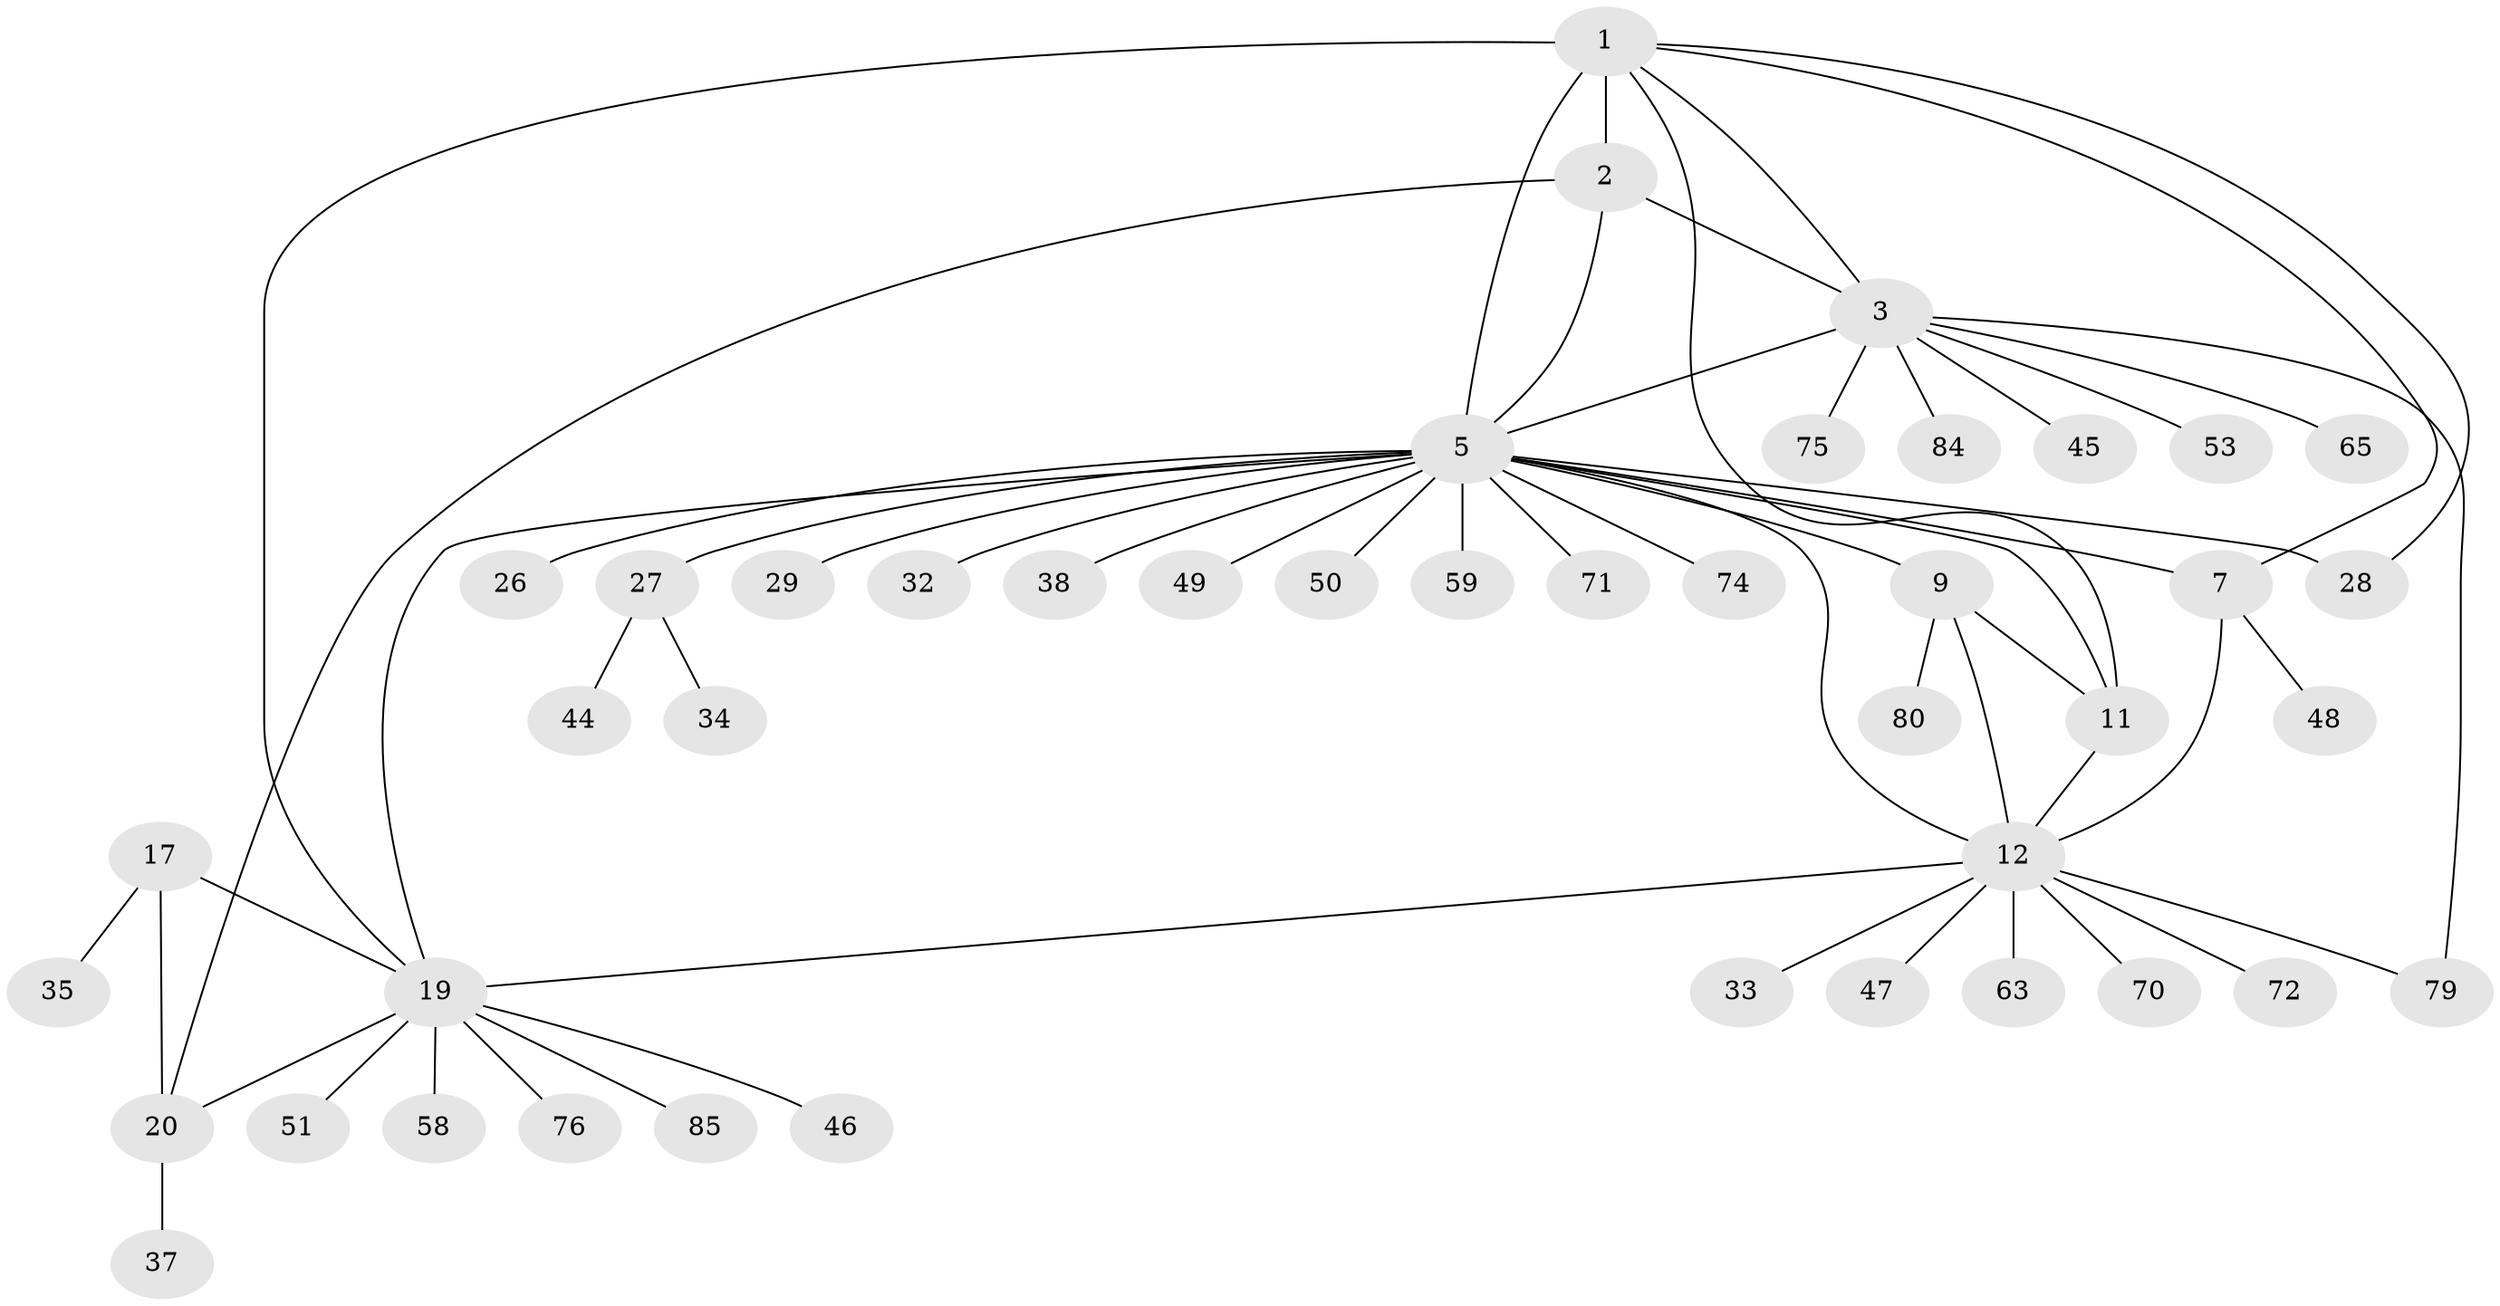 // original degree distribution, {6: 0.045454545454545456, 8: 0.03409090909090909, 10: 0.022727272727272728, 7: 0.022727272727272728, 5: 0.03409090909090909, 4: 0.022727272727272728, 13: 0.011363636363636364, 9: 0.011363636363636364, 3: 0.056818181818181816, 11: 0.011363636363636364, 1: 0.5795454545454546, 2: 0.14772727272727273}
// Generated by graph-tools (version 1.1) at 2025/16/03/09/25 04:16:01]
// undirected, 44 vertices, 58 edges
graph export_dot {
graph [start="1"]
  node [color=gray90,style=filled];
  1 [super="+24+8+4"];
  2 [super="+61+68+77"];
  3 [super="+31+52+30"];
  5 [super="+13+6"];
  7 [super="+43+67+60"];
  9 [super="+10+73"];
  11 [super="+41+69+81+55"];
  12 [super="+25"];
  17 [super="+18+57"];
  19 [super="+36"];
  20 [super="+22"];
  26;
  27;
  28 [super="+54"];
  29 [super="+82"];
  32;
  33;
  34;
  35 [super="+39+40"];
  37;
  38;
  44;
  45;
  46;
  47;
  48;
  49;
  50;
  51;
  53 [super="+86"];
  58;
  59;
  63;
  65;
  70;
  71;
  72 [super="+87"];
  74;
  75;
  76;
  79;
  80;
  84;
  85;
  1 -- 2 [weight=3];
  1 -- 3 [weight=2];
  1 -- 19;
  1 -- 5 [weight=3];
  1 -- 7;
  1 -- 28;
  1 -- 11;
  2 -- 3;
  2 -- 20;
  2 -- 5;
  3 -- 53;
  3 -- 79;
  3 -- 84;
  3 -- 65;
  3 -- 75;
  3 -- 45;
  3 -- 5;
  5 -- 7 [weight=2];
  5 -- 12;
  5 -- 49;
  5 -- 11;
  5 -- 32;
  5 -- 38;
  5 -- 71;
  5 -- 9;
  5 -- 59;
  5 -- 50;
  5 -- 19;
  5 -- 26;
  5 -- 27;
  5 -- 28;
  5 -- 74;
  5 -- 29;
  7 -- 48;
  7 -- 12;
  9 -- 11 [weight=2];
  9 -- 12 [weight=2];
  9 -- 80;
  11 -- 12;
  12 -- 19;
  12 -- 33;
  12 -- 47;
  12 -- 63;
  12 -- 70;
  12 -- 72;
  12 -- 79;
  17 -- 19 [weight=2];
  17 -- 20 [weight=2];
  17 -- 35;
  19 -- 20;
  19 -- 46;
  19 -- 58;
  19 -- 76;
  19 -- 85;
  19 -- 51;
  20 -- 37;
  27 -- 34;
  27 -- 44;
}
